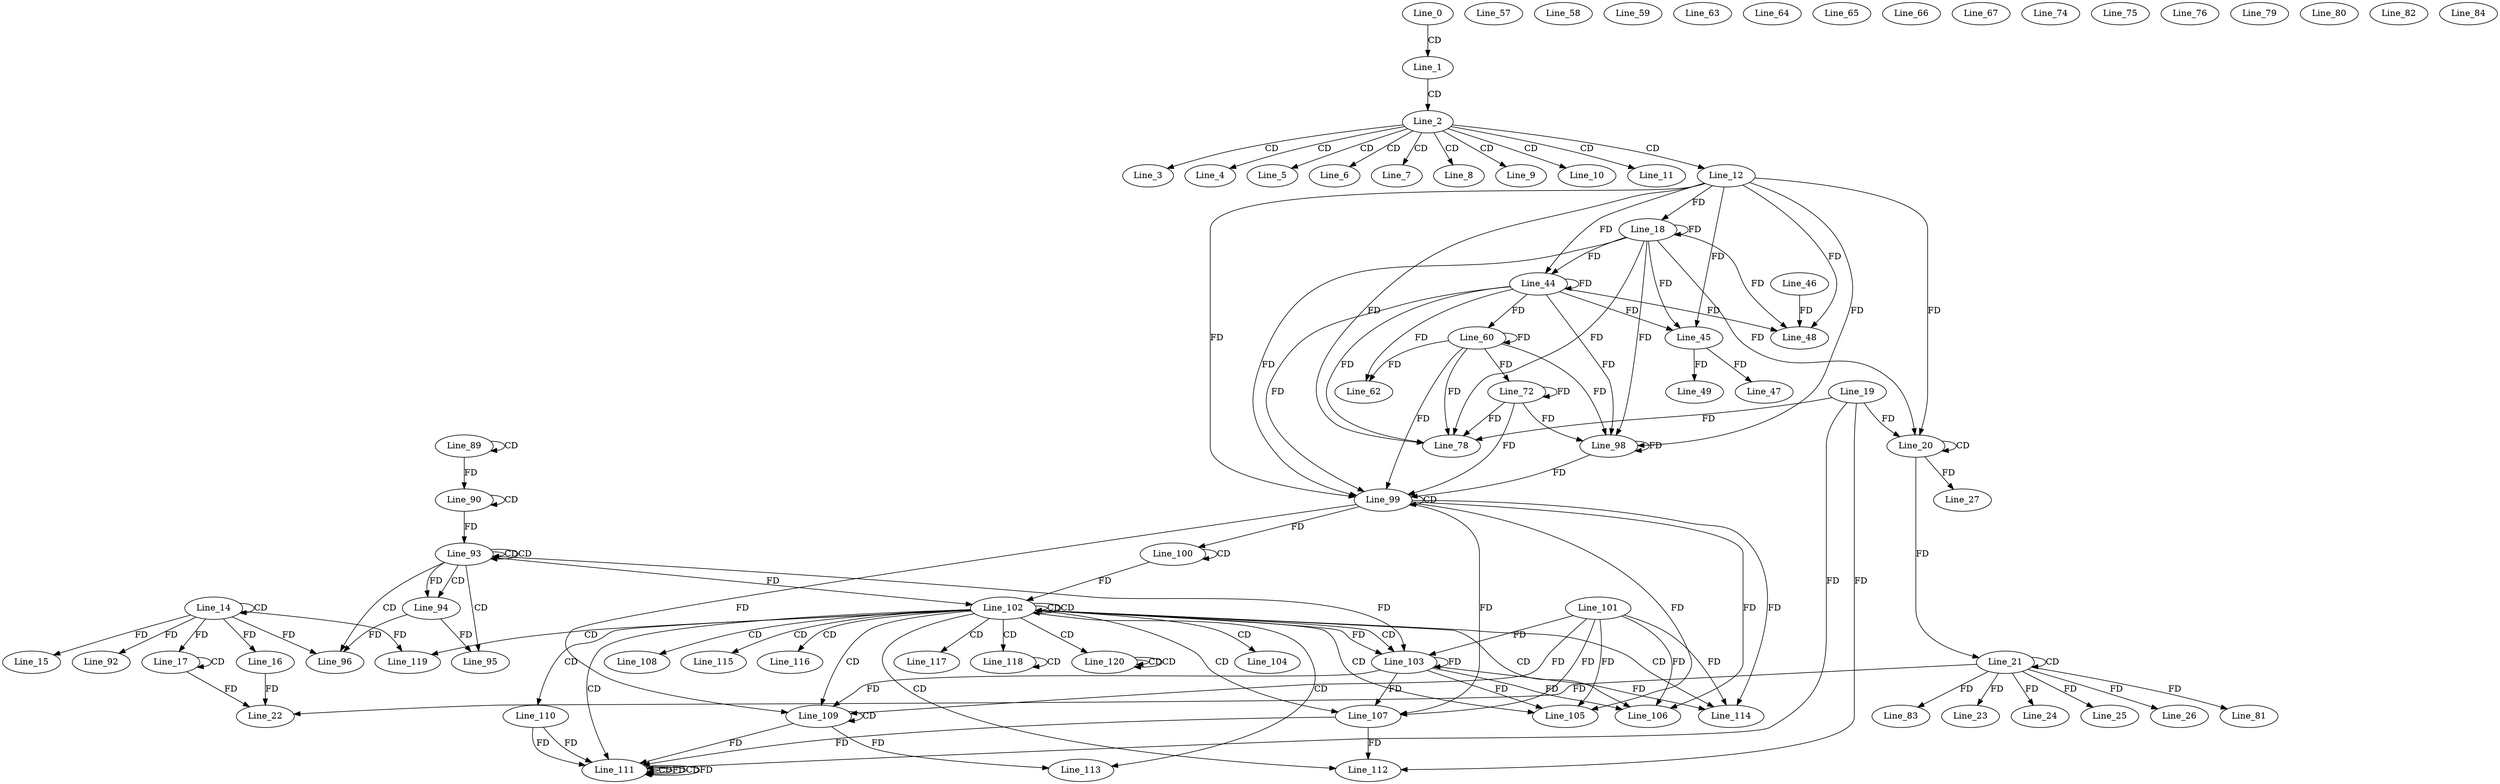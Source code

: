 digraph G {
  Line_0;
  Line_1;
  Line_2;
  Line_3;
  Line_4;
  Line_5;
  Line_6;
  Line_7;
  Line_8;
  Line_9;
  Line_10;
  Line_11;
  Line_12;
  Line_14;
  Line_14;
  Line_15;
  Line_16;
  Line_17;
  Line_17;
  Line_18;
  Line_20;
  Line_20;
  Line_19;
  Line_21;
  Line_21;
  Line_22;
  Line_16;
  Line_23;
  Line_24;
  Line_25;
  Line_26;
  Line_27;
  Line_44;
  Line_45;
  Line_45;
  Line_47;
  Line_46;
  Line_48;
  Line_48;
  Line_49;
  Line_57;
  Line_58;
  Line_59;
  Line_60;
  Line_62;
  Line_63;
  Line_64;
  Line_65;
  Line_66;
  Line_67;
  Line_72;
  Line_74;
  Line_75;
  Line_76;
  Line_78;
  Line_79;
  Line_80;
  Line_81;
  Line_82;
  Line_83;
  Line_84;
  Line_89;
  Line_89;
  Line_90;
  Line_90;
  Line_92;
  Line_93;
  Line_93;
  Line_93;
  Line_93;
  Line_94;
  Line_94;
  Line_95;
  Line_95;
  Line_96;
  Line_96;
  Line_98;
  Line_99;
  Line_99;
  Line_100;
  Line_100;
  Line_102;
  Line_102;
  Line_102;
  Line_102;
  Line_103;
  Line_101;
  Line_103;
  Line_104;
  Line_105;
  Line_105;
  Line_106;
  Line_106;
  Line_106;
  Line_107;
  Line_107;
  Line_108;
  Line_109;
  Line_109;
  Line_110;
  Line_111;
  Line_111;
  Line_111;
  Line_111;
  Line_112;
  Line_113;
  Line_114;
  Line_115;
  Line_116;
  Line_117;
  Line_118;
  Line_118;
  Line_118;
  Line_119;
  Line_120;
  Line_120;
  Line_120;
  Line_0 -> Line_1 [ label="CD" ];
  Line_1 -> Line_2 [ label="CD" ];
  Line_2 -> Line_3 [ label="CD" ];
  Line_2 -> Line_4 [ label="CD" ];
  Line_2 -> Line_5 [ label="CD" ];
  Line_2 -> Line_6 [ label="CD" ];
  Line_2 -> Line_7 [ label="CD" ];
  Line_2 -> Line_8 [ label="CD" ];
  Line_2 -> Line_9 [ label="CD" ];
  Line_2 -> Line_10 [ label="CD" ];
  Line_2 -> Line_11 [ label="CD" ];
  Line_2 -> Line_12 [ label="CD" ];
  Line_14 -> Line_14 [ label="CD" ];
  Line_14 -> Line_15 [ label="FD" ];
  Line_14 -> Line_16 [ label="FD" ];
  Line_17 -> Line_17 [ label="CD" ];
  Line_14 -> Line_17 [ label="FD" ];
  Line_12 -> Line_18 [ label="FD" ];
  Line_18 -> Line_18 [ label="FD" ];
  Line_20 -> Line_20 [ label="CD" ];
  Line_12 -> Line_20 [ label="FD" ];
  Line_18 -> Line_20 [ label="FD" ];
  Line_19 -> Line_20 [ label="FD" ];
  Line_21 -> Line_21 [ label="CD" ];
  Line_20 -> Line_21 [ label="FD" ];
  Line_21 -> Line_22 [ label="FD" ];
  Line_16 -> Line_22 [ label="FD" ];
  Line_17 -> Line_22 [ label="FD" ];
  Line_21 -> Line_23 [ label="FD" ];
  Line_21 -> Line_24 [ label="FD" ];
  Line_21 -> Line_25 [ label="FD" ];
  Line_21 -> Line_26 [ label="FD" ];
  Line_20 -> Line_27 [ label="FD" ];
  Line_12 -> Line_44 [ label="FD" ];
  Line_18 -> Line_44 [ label="FD" ];
  Line_44 -> Line_44 [ label="FD" ];
  Line_12 -> Line_45 [ label="FD" ];
  Line_18 -> Line_45 [ label="FD" ];
  Line_44 -> Line_45 [ label="FD" ];
  Line_45 -> Line_47 [ label="FD" ];
  Line_46 -> Line_48 [ label="FD" ];
  Line_12 -> Line_48 [ label="FD" ];
  Line_18 -> Line_48 [ label="FD" ];
  Line_44 -> Line_48 [ label="FD" ];
  Line_45 -> Line_49 [ label="FD" ];
  Line_44 -> Line_60 [ label="FD" ];
  Line_60 -> Line_60 [ label="FD" ];
  Line_44 -> Line_62 [ label="FD" ];
  Line_60 -> Line_62 [ label="FD" ];
  Line_60 -> Line_72 [ label="FD" ];
  Line_72 -> Line_72 [ label="FD" ];
  Line_12 -> Line_78 [ label="FD" ];
  Line_18 -> Line_78 [ label="FD" ];
  Line_44 -> Line_78 [ label="FD" ];
  Line_60 -> Line_78 [ label="FD" ];
  Line_72 -> Line_78 [ label="FD" ];
  Line_19 -> Line_78 [ label="FD" ];
  Line_21 -> Line_81 [ label="FD" ];
  Line_21 -> Line_83 [ label="FD" ];
  Line_89 -> Line_89 [ label="CD" ];
  Line_90 -> Line_90 [ label="CD" ];
  Line_89 -> Line_90 [ label="FD" ];
  Line_14 -> Line_92 [ label="FD" ];
  Line_93 -> Line_93 [ label="CD" ];
  Line_93 -> Line_93 [ label="CD" ];
  Line_90 -> Line_93 [ label="FD" ];
  Line_93 -> Line_94 [ label="CD" ];
  Line_93 -> Line_94 [ label="FD" ];
  Line_93 -> Line_95 [ label="CD" ];
  Line_94 -> Line_95 [ label="FD" ];
  Line_93 -> Line_96 [ label="CD" ];
  Line_14 -> Line_96 [ label="FD" ];
  Line_94 -> Line_96 [ label="FD" ];
  Line_12 -> Line_98 [ label="FD" ];
  Line_18 -> Line_98 [ label="FD" ];
  Line_44 -> Line_98 [ label="FD" ];
  Line_60 -> Line_98 [ label="FD" ];
  Line_72 -> Line_98 [ label="FD" ];
  Line_98 -> Line_98 [ label="FD" ];
  Line_99 -> Line_99 [ label="CD" ];
  Line_12 -> Line_99 [ label="FD" ];
  Line_18 -> Line_99 [ label="FD" ];
  Line_44 -> Line_99 [ label="FD" ];
  Line_60 -> Line_99 [ label="FD" ];
  Line_72 -> Line_99 [ label="FD" ];
  Line_98 -> Line_99 [ label="FD" ];
  Line_100 -> Line_100 [ label="CD" ];
  Line_99 -> Line_100 [ label="FD" ];
  Line_102 -> Line_102 [ label="CD" ];
  Line_93 -> Line_102 [ label="FD" ];
  Line_102 -> Line_102 [ label="CD" ];
  Line_100 -> Line_102 [ label="FD" ];
  Line_102 -> Line_103 [ label="CD" ];
  Line_103 -> Line_103 [ label="FD" ];
  Line_101 -> Line_103 [ label="FD" ];
  Line_102 -> Line_103 [ label="FD" ];
  Line_93 -> Line_103 [ label="FD" ];
  Line_102 -> Line_104 [ label="CD" ];
  Line_102 -> Line_105 [ label="CD" ];
  Line_99 -> Line_105 [ label="FD" ];
  Line_103 -> Line_105 [ label="FD" ];
  Line_101 -> Line_105 [ label="FD" ];
  Line_102 -> Line_106 [ label="CD" ];
  Line_99 -> Line_106 [ label="FD" ];
  Line_103 -> Line_106 [ label="FD" ];
  Line_101 -> Line_106 [ label="FD" ];
  Line_102 -> Line_107 [ label="CD" ];
  Line_99 -> Line_107 [ label="FD" ];
  Line_103 -> Line_107 [ label="FD" ];
  Line_101 -> Line_107 [ label="FD" ];
  Line_102 -> Line_108 [ label="CD" ];
  Line_102 -> Line_109 [ label="CD" ];
  Line_109 -> Line_109 [ label="CD" ];
  Line_99 -> Line_109 [ label="FD" ];
  Line_103 -> Line_109 [ label="FD" ];
  Line_101 -> Line_109 [ label="FD" ];
  Line_102 -> Line_110 [ label="CD" ];
  Line_102 -> Line_111 [ label="CD" ];
  Line_111 -> Line_111 [ label="CD" ];
  Line_111 -> Line_111 [ label="FD" ];
  Line_110 -> Line_111 [ label="FD" ];
  Line_109 -> Line_111 [ label="FD" ];
  Line_111 -> Line_111 [ label="CD" ];
  Line_107 -> Line_111 [ label="FD" ];
  Line_19 -> Line_111 [ label="FD" ];
  Line_111 -> Line_111 [ label="FD" ];
  Line_110 -> Line_111 [ label="FD" ];
  Line_102 -> Line_112 [ label="CD" ];
  Line_107 -> Line_112 [ label="FD" ];
  Line_19 -> Line_112 [ label="FD" ];
  Line_102 -> Line_113 [ label="CD" ];
  Line_109 -> Line_113 [ label="FD" ];
  Line_102 -> Line_114 [ label="CD" ];
  Line_99 -> Line_114 [ label="FD" ];
  Line_103 -> Line_114 [ label="FD" ];
  Line_101 -> Line_114 [ label="FD" ];
  Line_102 -> Line_115 [ label="CD" ];
  Line_102 -> Line_116 [ label="CD" ];
  Line_102 -> Line_117 [ label="CD" ];
  Line_102 -> Line_118 [ label="CD" ];
  Line_118 -> Line_118 [ label="CD" ];
  Line_102 -> Line_119 [ label="CD" ];
  Line_14 -> Line_119 [ label="FD" ];
  Line_102 -> Line_120 [ label="CD" ];
  Line_120 -> Line_120 [ label="CD" ];
  Line_120 -> Line_120 [ label="CD" ];
}
